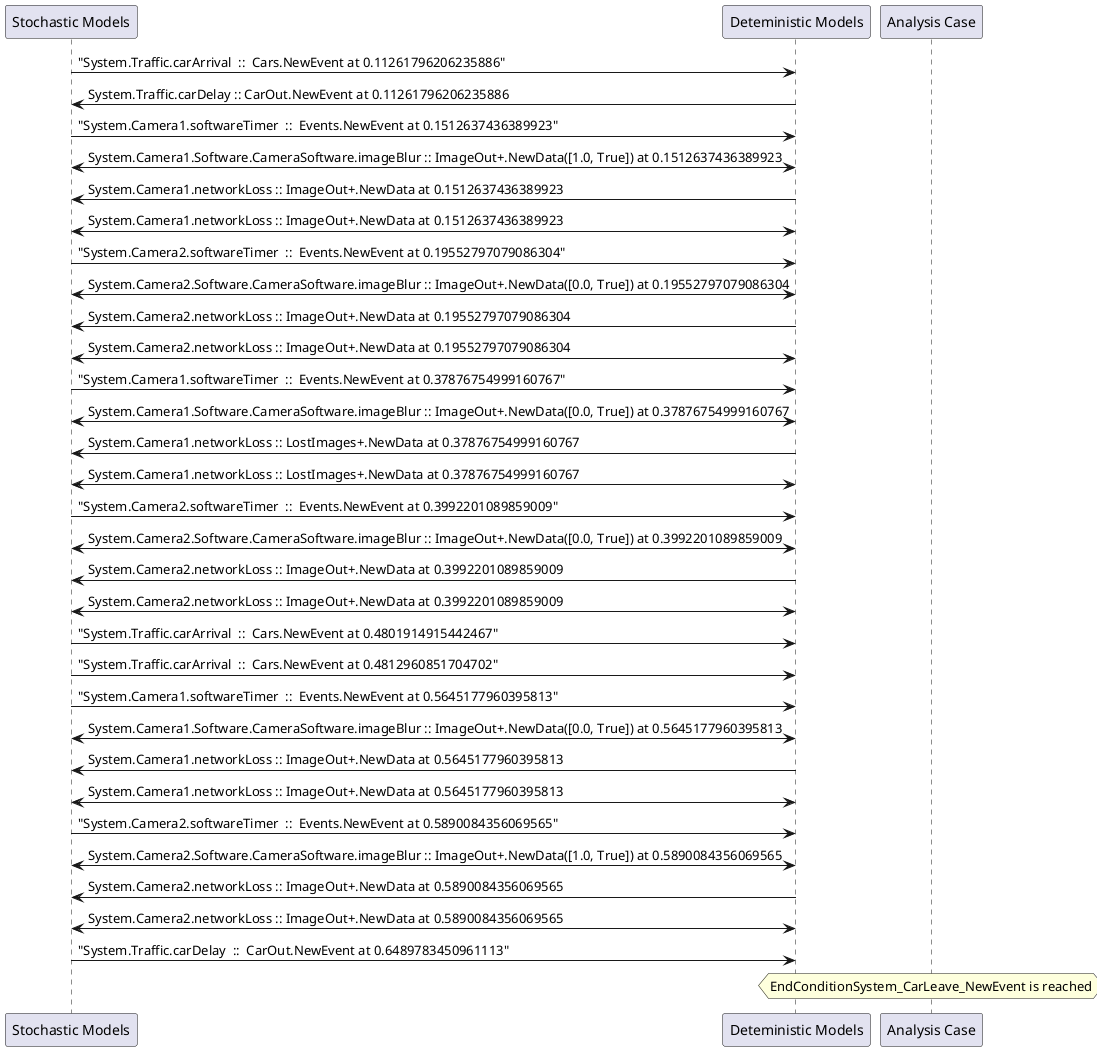 
	@startuml
	participant "Stochastic Models" as stochmodel
	participant "Deteministic Models" as detmodel
	participant "Analysis Case" as analysis
	{32009_stop} stochmodel -> detmodel : "System.Traffic.carArrival  ::  Cars.NewEvent at 0.11261796206235886"
{32019_start} detmodel -> stochmodel : System.Traffic.carDelay :: CarOut.NewEvent at 0.11261796206235886
{31979_stop} stochmodel -> detmodel : "System.Camera1.softwareTimer  ::  Events.NewEvent at 0.1512637436389923"
detmodel <-> stochmodel : System.Camera1.Software.CameraSoftware.imageBlur :: ImageOut+.NewData([1.0, True]) at 0.1512637436389923
detmodel -> stochmodel : System.Camera1.networkLoss :: ImageOut+.NewData at 0.1512637436389923
detmodel <-> stochmodel : System.Camera1.networkLoss :: ImageOut+.NewData at 0.1512637436389923
{31994_stop} stochmodel -> detmodel : "System.Camera2.softwareTimer  ::  Events.NewEvent at 0.19552797079086304"
detmodel <-> stochmodel : System.Camera2.Software.CameraSoftware.imageBlur :: ImageOut+.NewData([0.0, True]) at 0.19552797079086304
detmodel -> stochmodel : System.Camera2.networkLoss :: ImageOut+.NewData at 0.19552797079086304
detmodel <-> stochmodel : System.Camera2.networkLoss :: ImageOut+.NewData at 0.19552797079086304
{31980_stop} stochmodel -> detmodel : "System.Camera1.softwareTimer  ::  Events.NewEvent at 0.37876754999160767"
detmodel <-> stochmodel : System.Camera1.Software.CameraSoftware.imageBlur :: ImageOut+.NewData([0.0, True]) at 0.37876754999160767
detmodel -> stochmodel : System.Camera1.networkLoss :: LostImages+.NewData at 0.37876754999160767
detmodel <-> stochmodel : System.Camera1.networkLoss :: LostImages+.NewData at 0.37876754999160767
{31995_stop} stochmodel -> detmodel : "System.Camera2.softwareTimer  ::  Events.NewEvent at 0.3992201089859009"
detmodel <-> stochmodel : System.Camera2.Software.CameraSoftware.imageBlur :: ImageOut+.NewData([0.0, True]) at 0.3992201089859009
detmodel -> stochmodel : System.Camera2.networkLoss :: ImageOut+.NewData at 0.3992201089859009
detmodel <-> stochmodel : System.Camera2.networkLoss :: ImageOut+.NewData at 0.3992201089859009
{32010_stop} stochmodel -> detmodel : "System.Traffic.carArrival  ::  Cars.NewEvent at 0.4801914915442467"
{32011_stop} stochmodel -> detmodel : "System.Traffic.carArrival  ::  Cars.NewEvent at 0.4812960851704702"
{31981_stop} stochmodel -> detmodel : "System.Camera1.softwareTimer  ::  Events.NewEvent at 0.5645177960395813"
detmodel <-> stochmodel : System.Camera1.Software.CameraSoftware.imageBlur :: ImageOut+.NewData([0.0, True]) at 0.5645177960395813
detmodel -> stochmodel : System.Camera1.networkLoss :: ImageOut+.NewData at 0.5645177960395813
detmodel <-> stochmodel : System.Camera1.networkLoss :: ImageOut+.NewData at 0.5645177960395813
{31996_stop} stochmodel -> detmodel : "System.Camera2.softwareTimer  ::  Events.NewEvent at 0.5890084356069565"
detmodel <-> stochmodel : System.Camera2.Software.CameraSoftware.imageBlur :: ImageOut+.NewData([1.0, True]) at 0.5890084356069565
detmodel -> stochmodel : System.Camera2.networkLoss :: ImageOut+.NewData at 0.5890084356069565
detmodel <-> stochmodel : System.Camera2.networkLoss :: ImageOut+.NewData at 0.5890084356069565
{32019_stop} stochmodel -> detmodel : "System.Traffic.carDelay  ::  CarOut.NewEvent at 0.6489783450961113"
{32019_start} <-> {32019_stop} : delay
hnote over analysis 
EndConditionSystem_CarLeave_NewEvent is reached
endnote
@enduml